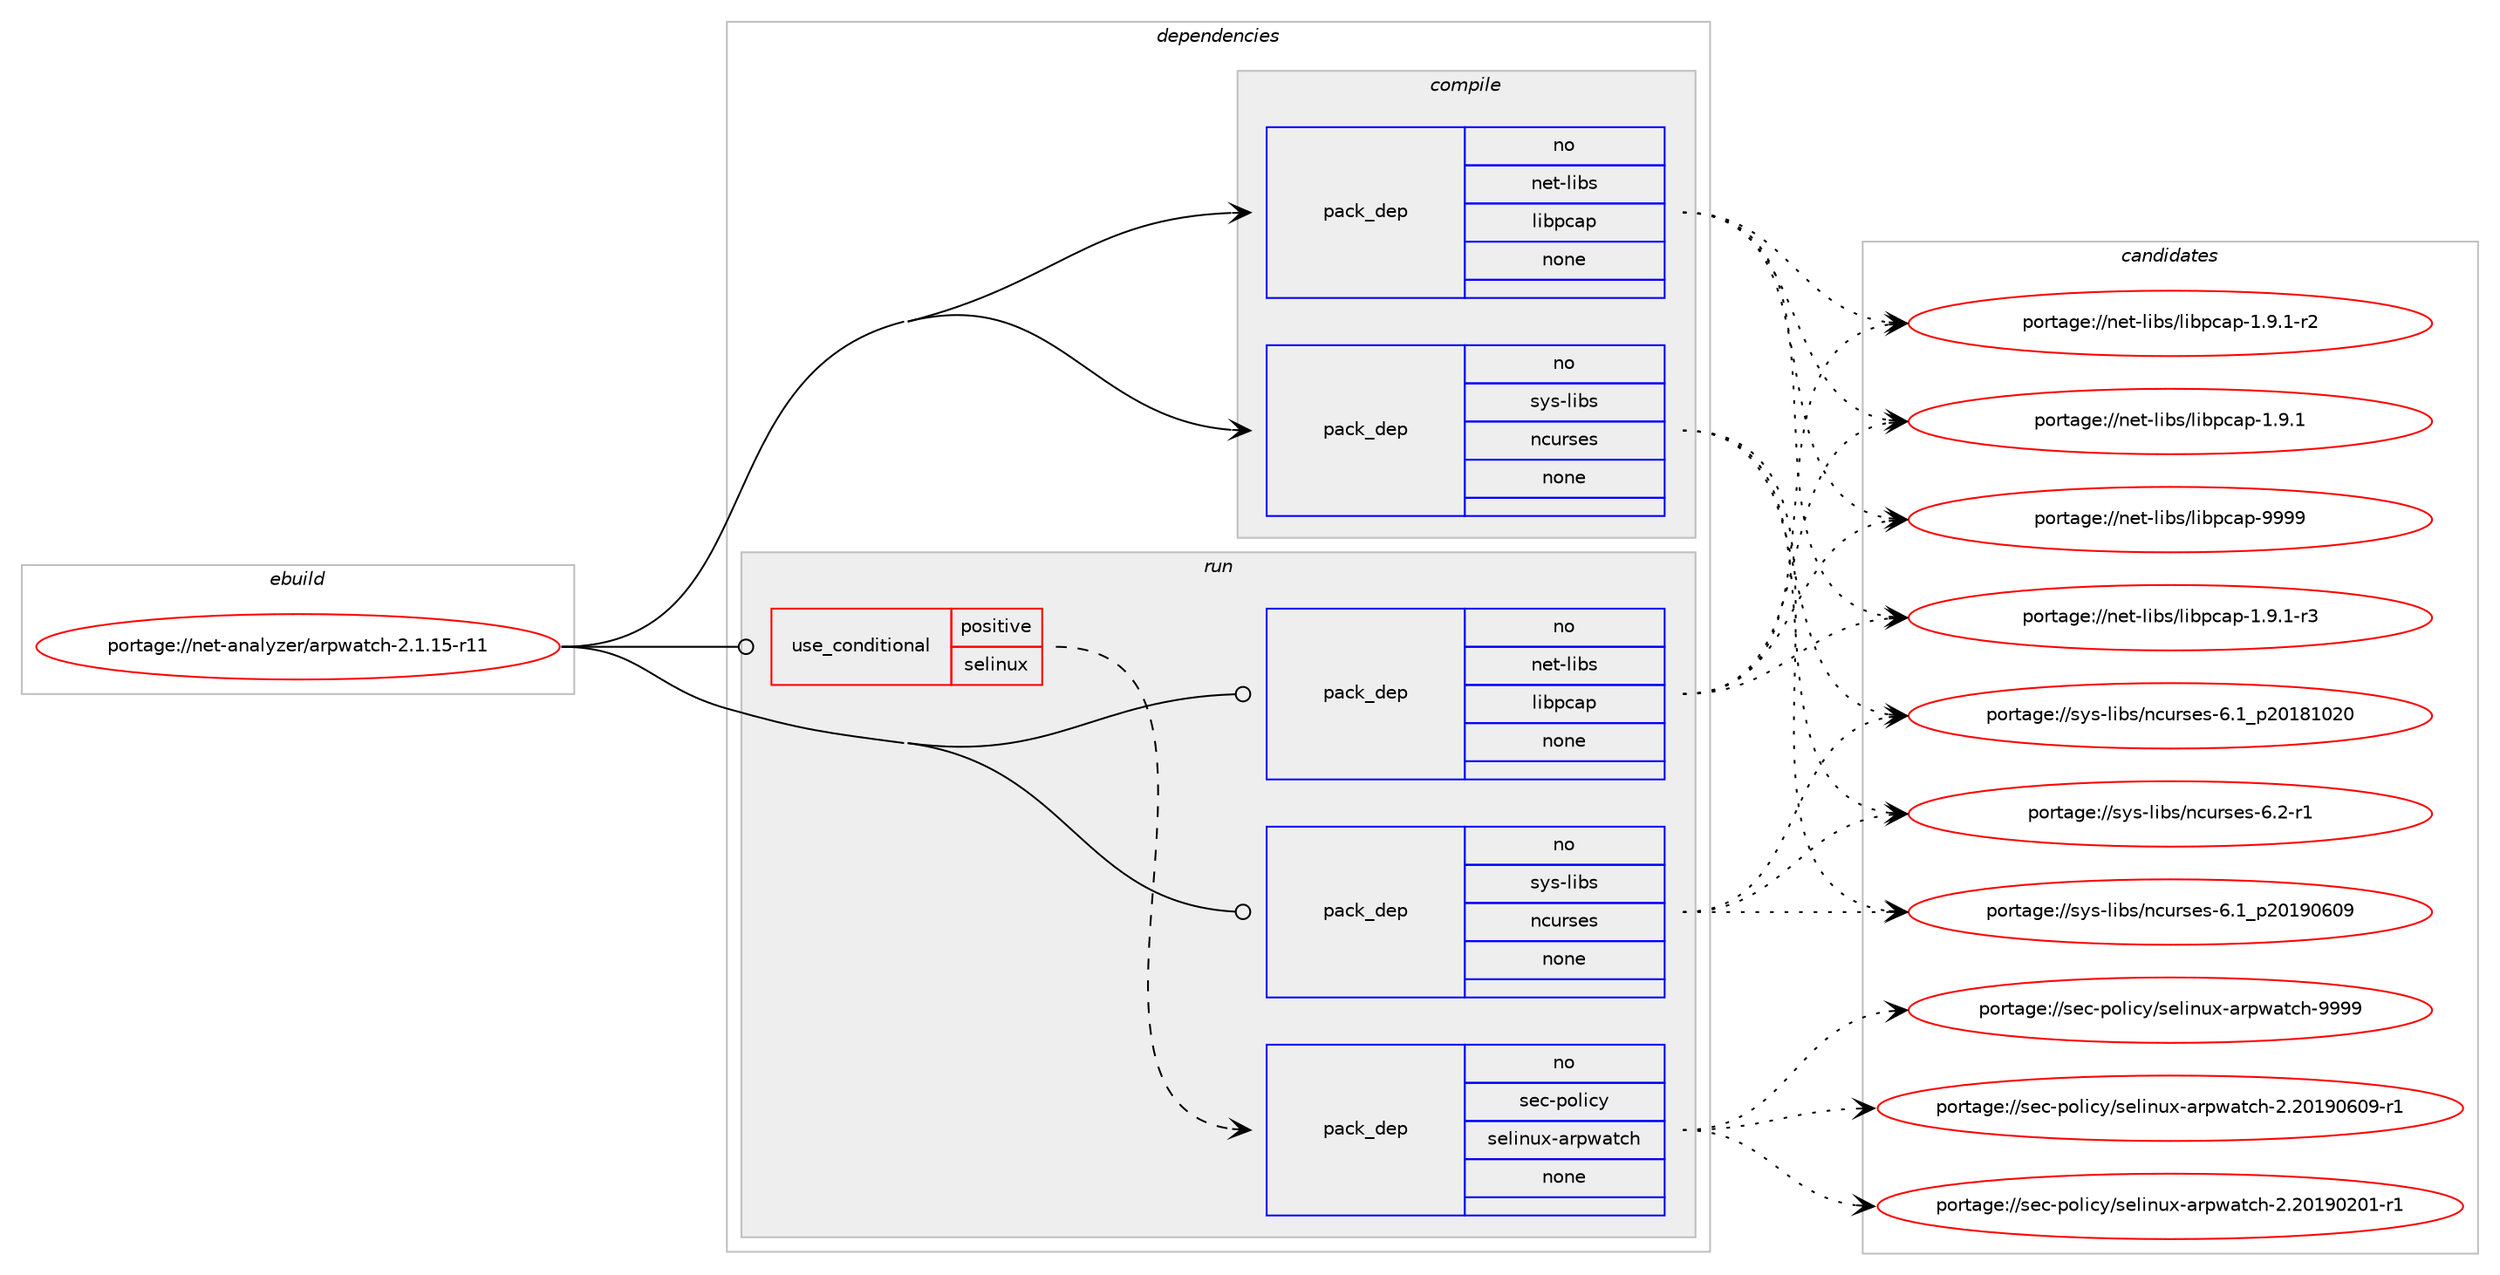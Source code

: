 digraph prolog {

# *************
# Graph options
# *************

newrank=true;
concentrate=true;
compound=true;
graph [rankdir=LR,fontname=Helvetica,fontsize=10,ranksep=1.5];#, ranksep=2.5, nodesep=0.2];
edge  [arrowhead=vee];
node  [fontname=Helvetica,fontsize=10];

# **********
# The ebuild
# **********

subgraph cluster_leftcol {
color=gray;
rank=same;
label=<<i>ebuild</i>>;
id [label="portage://net-analyzer/arpwatch-2.1.15-r11", color=red, width=4, href="../net-analyzer/arpwatch-2.1.15-r11.svg"];
}

# ****************
# The dependencies
# ****************

subgraph cluster_midcol {
color=gray;
label=<<i>dependencies</i>>;
subgraph cluster_compile {
fillcolor="#eeeeee";
style=filled;
label=<<i>compile</i>>;
subgraph pack80935 {
dependency108133 [label=<<TABLE BORDER="0" CELLBORDER="1" CELLSPACING="0" CELLPADDING="4" WIDTH="220"><TR><TD ROWSPAN="6" CELLPADDING="30">pack_dep</TD></TR><TR><TD WIDTH="110">no</TD></TR><TR><TD>net-libs</TD></TR><TR><TD>libpcap</TD></TR><TR><TD>none</TD></TR><TR><TD></TD></TR></TABLE>>, shape=none, color=blue];
}
id:e -> dependency108133:w [weight=20,style="solid",arrowhead="vee"];
subgraph pack80936 {
dependency108134 [label=<<TABLE BORDER="0" CELLBORDER="1" CELLSPACING="0" CELLPADDING="4" WIDTH="220"><TR><TD ROWSPAN="6" CELLPADDING="30">pack_dep</TD></TR><TR><TD WIDTH="110">no</TD></TR><TR><TD>sys-libs</TD></TR><TR><TD>ncurses</TD></TR><TR><TD>none</TD></TR><TR><TD></TD></TR></TABLE>>, shape=none, color=blue];
}
id:e -> dependency108134:w [weight=20,style="solid",arrowhead="vee"];
}
subgraph cluster_compileandrun {
fillcolor="#eeeeee";
style=filled;
label=<<i>compile and run</i>>;
}
subgraph cluster_run {
fillcolor="#eeeeee";
style=filled;
label=<<i>run</i>>;
subgraph cond25212 {
dependency108135 [label=<<TABLE BORDER="0" CELLBORDER="1" CELLSPACING="0" CELLPADDING="4"><TR><TD ROWSPAN="3" CELLPADDING="10">use_conditional</TD></TR><TR><TD>positive</TD></TR><TR><TD>selinux</TD></TR></TABLE>>, shape=none, color=red];
subgraph pack80937 {
dependency108136 [label=<<TABLE BORDER="0" CELLBORDER="1" CELLSPACING="0" CELLPADDING="4" WIDTH="220"><TR><TD ROWSPAN="6" CELLPADDING="30">pack_dep</TD></TR><TR><TD WIDTH="110">no</TD></TR><TR><TD>sec-policy</TD></TR><TR><TD>selinux-arpwatch</TD></TR><TR><TD>none</TD></TR><TR><TD></TD></TR></TABLE>>, shape=none, color=blue];
}
dependency108135:e -> dependency108136:w [weight=20,style="dashed",arrowhead="vee"];
}
id:e -> dependency108135:w [weight=20,style="solid",arrowhead="odot"];
subgraph pack80938 {
dependency108137 [label=<<TABLE BORDER="0" CELLBORDER="1" CELLSPACING="0" CELLPADDING="4" WIDTH="220"><TR><TD ROWSPAN="6" CELLPADDING="30">pack_dep</TD></TR><TR><TD WIDTH="110">no</TD></TR><TR><TD>net-libs</TD></TR><TR><TD>libpcap</TD></TR><TR><TD>none</TD></TR><TR><TD></TD></TR></TABLE>>, shape=none, color=blue];
}
id:e -> dependency108137:w [weight=20,style="solid",arrowhead="odot"];
subgraph pack80939 {
dependency108138 [label=<<TABLE BORDER="0" CELLBORDER="1" CELLSPACING="0" CELLPADDING="4" WIDTH="220"><TR><TD ROWSPAN="6" CELLPADDING="30">pack_dep</TD></TR><TR><TD WIDTH="110">no</TD></TR><TR><TD>sys-libs</TD></TR><TR><TD>ncurses</TD></TR><TR><TD>none</TD></TR><TR><TD></TD></TR></TABLE>>, shape=none, color=blue];
}
id:e -> dependency108138:w [weight=20,style="solid",arrowhead="odot"];
}
}

# **************
# The candidates
# **************

subgraph cluster_choices {
rank=same;
color=gray;
label=<<i>candidates</i>>;

subgraph choice80935 {
color=black;
nodesep=1;
choice1101011164510810598115471081059811299971124557575757 [label="portage://net-libs/libpcap-9999", color=red, width=4,href="../net-libs/libpcap-9999.svg"];
choice1101011164510810598115471081059811299971124549465746494511451 [label="portage://net-libs/libpcap-1.9.1-r3", color=red, width=4,href="../net-libs/libpcap-1.9.1-r3.svg"];
choice1101011164510810598115471081059811299971124549465746494511450 [label="portage://net-libs/libpcap-1.9.1-r2", color=red, width=4,href="../net-libs/libpcap-1.9.1-r2.svg"];
choice110101116451081059811547108105981129997112454946574649 [label="portage://net-libs/libpcap-1.9.1", color=red, width=4,href="../net-libs/libpcap-1.9.1.svg"];
dependency108133:e -> choice1101011164510810598115471081059811299971124557575757:w [style=dotted,weight="100"];
dependency108133:e -> choice1101011164510810598115471081059811299971124549465746494511451:w [style=dotted,weight="100"];
dependency108133:e -> choice1101011164510810598115471081059811299971124549465746494511450:w [style=dotted,weight="100"];
dependency108133:e -> choice110101116451081059811547108105981129997112454946574649:w [style=dotted,weight="100"];
}
subgraph choice80936 {
color=black;
nodesep=1;
choice11512111545108105981154711099117114115101115455446504511449 [label="portage://sys-libs/ncurses-6.2-r1", color=red, width=4,href="../sys-libs/ncurses-6.2-r1.svg"];
choice1151211154510810598115471109911711411510111545544649951125048495748544857 [label="portage://sys-libs/ncurses-6.1_p20190609", color=red, width=4,href="../sys-libs/ncurses-6.1_p20190609.svg"];
choice1151211154510810598115471109911711411510111545544649951125048495649485048 [label="portage://sys-libs/ncurses-6.1_p20181020", color=red, width=4,href="../sys-libs/ncurses-6.1_p20181020.svg"];
dependency108134:e -> choice11512111545108105981154711099117114115101115455446504511449:w [style=dotted,weight="100"];
dependency108134:e -> choice1151211154510810598115471109911711411510111545544649951125048495748544857:w [style=dotted,weight="100"];
dependency108134:e -> choice1151211154510810598115471109911711411510111545544649951125048495649485048:w [style=dotted,weight="100"];
}
subgraph choice80937 {
color=black;
nodesep=1;
choice11510199451121111081059912147115101108105110117120459711411211997116991044557575757 [label="portage://sec-policy/selinux-arpwatch-9999", color=red, width=4,href="../sec-policy/selinux-arpwatch-9999.svg"];
choice115101994511211110810599121471151011081051101171204597114112119971169910445504650484957485448574511449 [label="portage://sec-policy/selinux-arpwatch-2.20190609-r1", color=red, width=4,href="../sec-policy/selinux-arpwatch-2.20190609-r1.svg"];
choice115101994511211110810599121471151011081051101171204597114112119971169910445504650484957485048494511449 [label="portage://sec-policy/selinux-arpwatch-2.20190201-r1", color=red, width=4,href="../sec-policy/selinux-arpwatch-2.20190201-r1.svg"];
dependency108136:e -> choice11510199451121111081059912147115101108105110117120459711411211997116991044557575757:w [style=dotted,weight="100"];
dependency108136:e -> choice115101994511211110810599121471151011081051101171204597114112119971169910445504650484957485448574511449:w [style=dotted,weight="100"];
dependency108136:e -> choice115101994511211110810599121471151011081051101171204597114112119971169910445504650484957485048494511449:w [style=dotted,weight="100"];
}
subgraph choice80938 {
color=black;
nodesep=1;
choice1101011164510810598115471081059811299971124557575757 [label="portage://net-libs/libpcap-9999", color=red, width=4,href="../net-libs/libpcap-9999.svg"];
choice1101011164510810598115471081059811299971124549465746494511451 [label="portage://net-libs/libpcap-1.9.1-r3", color=red, width=4,href="../net-libs/libpcap-1.9.1-r3.svg"];
choice1101011164510810598115471081059811299971124549465746494511450 [label="portage://net-libs/libpcap-1.9.1-r2", color=red, width=4,href="../net-libs/libpcap-1.9.1-r2.svg"];
choice110101116451081059811547108105981129997112454946574649 [label="portage://net-libs/libpcap-1.9.1", color=red, width=4,href="../net-libs/libpcap-1.9.1.svg"];
dependency108137:e -> choice1101011164510810598115471081059811299971124557575757:w [style=dotted,weight="100"];
dependency108137:e -> choice1101011164510810598115471081059811299971124549465746494511451:w [style=dotted,weight="100"];
dependency108137:e -> choice1101011164510810598115471081059811299971124549465746494511450:w [style=dotted,weight="100"];
dependency108137:e -> choice110101116451081059811547108105981129997112454946574649:w [style=dotted,weight="100"];
}
subgraph choice80939 {
color=black;
nodesep=1;
choice11512111545108105981154711099117114115101115455446504511449 [label="portage://sys-libs/ncurses-6.2-r1", color=red, width=4,href="../sys-libs/ncurses-6.2-r1.svg"];
choice1151211154510810598115471109911711411510111545544649951125048495748544857 [label="portage://sys-libs/ncurses-6.1_p20190609", color=red, width=4,href="../sys-libs/ncurses-6.1_p20190609.svg"];
choice1151211154510810598115471109911711411510111545544649951125048495649485048 [label="portage://sys-libs/ncurses-6.1_p20181020", color=red, width=4,href="../sys-libs/ncurses-6.1_p20181020.svg"];
dependency108138:e -> choice11512111545108105981154711099117114115101115455446504511449:w [style=dotted,weight="100"];
dependency108138:e -> choice1151211154510810598115471109911711411510111545544649951125048495748544857:w [style=dotted,weight="100"];
dependency108138:e -> choice1151211154510810598115471109911711411510111545544649951125048495649485048:w [style=dotted,weight="100"];
}
}

}

